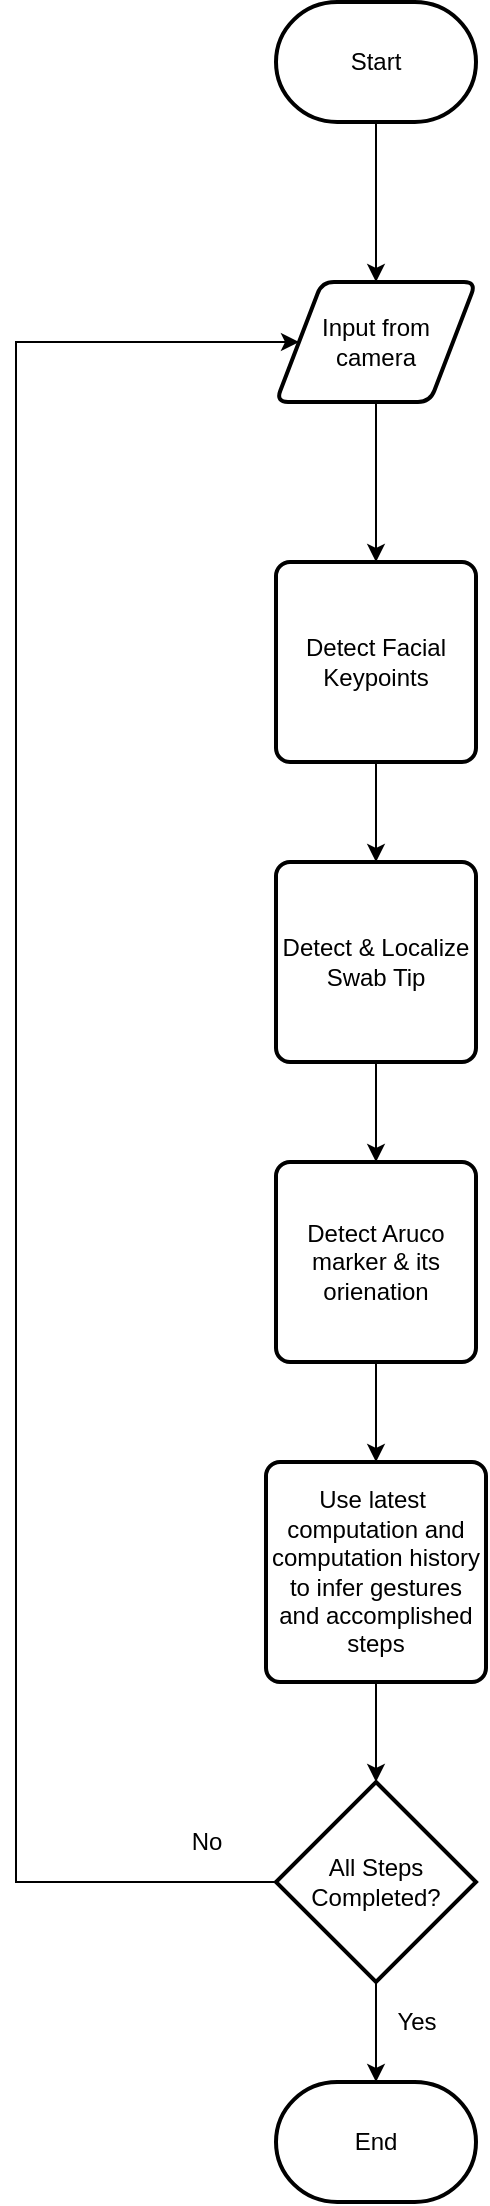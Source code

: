 <mxfile version="14.1.8" type="device"><diagram id="EgRstUrH0t5bXLOyo_vQ" name="Page-1"><mxGraphModel dx="1772" dy="1040" grid="1" gridSize="10" guides="1" tooltips="1" connect="1" arrows="1" fold="1" page="1" pageScale="1" pageWidth="850" pageHeight="1100" math="0" shadow="0"><root><mxCell id="0"/><mxCell id="1" parent="0"/><mxCell id="O7sjvkjorLNcdSHZ5tCL-21" style="edgeStyle=orthogonalEdgeStyle;rounded=0;orthogonalLoop=1;jettySize=auto;html=1;exitX=0.5;exitY=1;exitDx=0;exitDy=0;exitPerimeter=0;entryX=0.5;entryY=0;entryDx=0;entryDy=0;" edge="1" parent="1" source="O7sjvkjorLNcdSHZ5tCL-2" target="O7sjvkjorLNcdSHZ5tCL-4"><mxGeometry relative="1" as="geometry"/></mxCell><mxCell id="O7sjvkjorLNcdSHZ5tCL-2" value="Start" style="strokeWidth=2;html=1;shape=mxgraph.flowchart.terminator;whiteSpace=wrap;" vertex="1" parent="1"><mxGeometry x="350" y="80" width="100" height="60" as="geometry"/></mxCell><mxCell id="O7sjvkjorLNcdSHZ5tCL-10" style="edgeStyle=orthogonalEdgeStyle;rounded=0;orthogonalLoop=1;jettySize=auto;html=1;exitX=0.5;exitY=1;exitDx=0;exitDy=0;entryX=0.5;entryY=0;entryDx=0;entryDy=0;" edge="1" parent="1" source="O7sjvkjorLNcdSHZ5tCL-4" target="O7sjvkjorLNcdSHZ5tCL-6"><mxGeometry relative="1" as="geometry"/></mxCell><mxCell id="O7sjvkjorLNcdSHZ5tCL-4" value="Input from&lt;br&gt;camera" style="shape=parallelogram;html=1;strokeWidth=2;perimeter=parallelogramPerimeter;whiteSpace=wrap;rounded=1;arcSize=12;size=0.23;" vertex="1" parent="1"><mxGeometry x="350" y="220" width="100" height="60" as="geometry"/></mxCell><mxCell id="O7sjvkjorLNcdSHZ5tCL-11" style="edgeStyle=orthogonalEdgeStyle;rounded=0;orthogonalLoop=1;jettySize=auto;html=1;exitX=0.5;exitY=1;exitDx=0;exitDy=0;entryX=0.5;entryY=0;entryDx=0;entryDy=0;" edge="1" parent="1" source="O7sjvkjorLNcdSHZ5tCL-6" target="O7sjvkjorLNcdSHZ5tCL-7"><mxGeometry relative="1" as="geometry"/></mxCell><mxCell id="O7sjvkjorLNcdSHZ5tCL-6" value="Detect Facial&lt;br&gt;Keypoints" style="rounded=1;whiteSpace=wrap;html=1;absoluteArcSize=1;arcSize=14;strokeWidth=2;" vertex="1" parent="1"><mxGeometry x="350" y="360" width="100" height="100" as="geometry"/></mxCell><mxCell id="O7sjvkjorLNcdSHZ5tCL-12" style="edgeStyle=orthogonalEdgeStyle;rounded=0;orthogonalLoop=1;jettySize=auto;html=1;exitX=0.5;exitY=1;exitDx=0;exitDy=0;entryX=0.5;entryY=0;entryDx=0;entryDy=0;" edge="1" parent="1" source="O7sjvkjorLNcdSHZ5tCL-7" target="O7sjvkjorLNcdSHZ5tCL-8"><mxGeometry relative="1" as="geometry"/></mxCell><mxCell id="O7sjvkjorLNcdSHZ5tCL-7" value="Detect &amp;amp; Localize Swab Tip" style="rounded=1;whiteSpace=wrap;html=1;absoluteArcSize=1;arcSize=14;strokeWidth=2;" vertex="1" parent="1"><mxGeometry x="350" y="510" width="100" height="100" as="geometry"/></mxCell><mxCell id="O7sjvkjorLNcdSHZ5tCL-15" value="" style="edgeStyle=orthogonalEdgeStyle;rounded=0;orthogonalLoop=1;jettySize=auto;html=1;" edge="1" parent="1" source="O7sjvkjorLNcdSHZ5tCL-8" target="O7sjvkjorLNcdSHZ5tCL-14"><mxGeometry relative="1" as="geometry"/></mxCell><mxCell id="O7sjvkjorLNcdSHZ5tCL-8" value="Detect Aruco&lt;br&gt;marker &amp;amp; its orienation" style="rounded=1;whiteSpace=wrap;html=1;absoluteArcSize=1;arcSize=14;strokeWidth=2;" vertex="1" parent="1"><mxGeometry x="350" y="660" width="100" height="100" as="geometry"/></mxCell><mxCell id="O7sjvkjorLNcdSHZ5tCL-16" style="edgeStyle=orthogonalEdgeStyle;rounded=0;orthogonalLoop=1;jettySize=auto;html=1;exitX=0;exitY=0.5;exitDx=0;exitDy=0;entryX=0;entryY=0.5;entryDx=0;entryDy=0;exitPerimeter=0;" edge="1" parent="1" source="O7sjvkjorLNcdSHZ5tCL-19" target="O7sjvkjorLNcdSHZ5tCL-4"><mxGeometry relative="1" as="geometry"><Array as="points"><mxPoint x="220" y="1020"/><mxPoint x="220" y="250"/></Array></mxGeometry></mxCell><mxCell id="O7sjvkjorLNcdSHZ5tCL-22" value="" style="edgeStyle=orthogonalEdgeStyle;rounded=0;orthogonalLoop=1;jettySize=auto;html=1;" edge="1" parent="1" source="O7sjvkjorLNcdSHZ5tCL-14" target="O7sjvkjorLNcdSHZ5tCL-19"><mxGeometry relative="1" as="geometry"/></mxCell><mxCell id="O7sjvkjorLNcdSHZ5tCL-14" value="Use latest&amp;nbsp;&lt;br&gt;computation and computation history to infer gestures and accomplished steps" style="rounded=1;whiteSpace=wrap;html=1;absoluteArcSize=1;arcSize=14;strokeWidth=2;" vertex="1" parent="1"><mxGeometry x="345" y="810" width="110" height="110" as="geometry"/></mxCell><mxCell id="O7sjvkjorLNcdSHZ5tCL-26" value="" style="edgeStyle=orthogonalEdgeStyle;rounded=0;orthogonalLoop=1;jettySize=auto;html=1;" edge="1" parent="1" source="O7sjvkjorLNcdSHZ5tCL-19" target="O7sjvkjorLNcdSHZ5tCL-25"><mxGeometry relative="1" as="geometry"/></mxCell><mxCell id="O7sjvkjorLNcdSHZ5tCL-19" value="All Steps Completed?" style="strokeWidth=2;html=1;shape=mxgraph.flowchart.decision;whiteSpace=wrap;" vertex="1" parent="1"><mxGeometry x="350" y="970" width="100" height="100" as="geometry"/></mxCell><mxCell id="O7sjvkjorLNcdSHZ5tCL-25" value="End" style="strokeWidth=2;html=1;shape=mxgraph.flowchart.terminator;whiteSpace=wrap;" vertex="1" parent="1"><mxGeometry x="350" y="1120" width="100" height="60" as="geometry"/></mxCell><mxCell id="O7sjvkjorLNcdSHZ5tCL-27" value="Yes" style="text;html=1;align=center;verticalAlign=middle;resizable=0;points=[];autosize=1;" vertex="1" parent="1"><mxGeometry x="400" y="1080" width="40" height="20" as="geometry"/></mxCell><mxCell id="O7sjvkjorLNcdSHZ5tCL-28" value="No" style="text;html=1;align=center;verticalAlign=middle;resizable=0;points=[];autosize=1;" vertex="1" parent="1"><mxGeometry x="300" y="990" width="30" height="20" as="geometry"/></mxCell></root></mxGraphModel></diagram></mxfile>